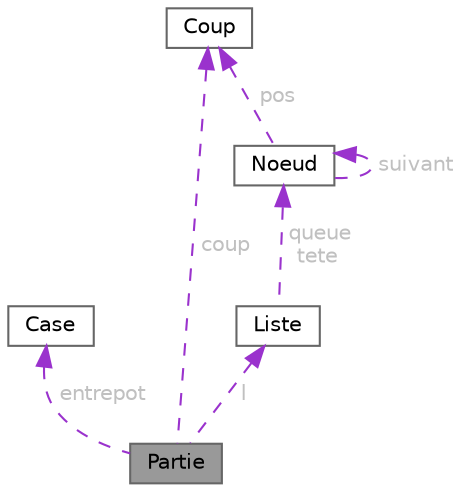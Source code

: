 digraph "Partie"
{
 // LATEX_PDF_SIZE
  bgcolor="transparent";
  edge [fontname=Helvetica,fontsize=10,labelfontname=Helvetica,labelfontsize=10];
  node [fontname=Helvetica,fontsize=10,shape=box,height=0.2,width=0.4];
  Node1 [id="Node000001",label="Partie",height=0.2,width=0.4,color="gray40", fillcolor="grey60", style="filled", fontcolor="black",tooltip="Représente l'état complet d'une partie."];
  Node2 -> Node1 [id="edge1_Node000001_Node000002",dir="back",color="darkorchid3",style="dashed",tooltip=" ",label=" entrepot",fontcolor="grey" ];
  Node2 [id="Node000002",label="Case",height=0.2,width=0.4,color="gray40", fillcolor="white", style="filled",URL="$structCase.html",tooltip="Représente une case de l'entrepôt."];
  Node3 -> Node1 [id="edge2_Node000001_Node000003",dir="back",color="darkorchid3",style="dashed",tooltip=" ",label=" coup",fontcolor="grey" ];
  Node3 [id="Node000003",label="Coup",height=0.2,width=0.4,color="gray40", fillcolor="white", style="filled",URL="$structCoup.html",tooltip="Représente un mouvement ou une action du robot."];
  Node4 -> Node1 [id="edge3_Node000001_Node000004",dir="back",color="darkorchid3",style="dashed",tooltip=" ",label=" l",fontcolor="grey" ];
  Node4 [id="Node000004",label="Liste",height=0.2,width=0.4,color="gray40", fillcolor="white", style="filled",URL="$structListe.html",tooltip="Représente une liste chaînée."];
  Node5 -> Node4 [id="edge4_Node000004_Node000005",dir="back",color="darkorchid3",style="dashed",tooltip=" ",label=" queue\ntete",fontcolor="grey" ];
  Node5 [id="Node000005",label="Noeud",height=0.2,width=0.4,color="gray40", fillcolor="white", style="filled",URL="$structNoeud.html",tooltip="Maillon d'une liste chaînée."];
  Node3 -> Node5 [id="edge5_Node000005_Node000003",dir="back",color="darkorchid3",style="dashed",tooltip=" ",label=" pos",fontcolor="grey" ];
  Node5 -> Node5 [id="edge6_Node000005_Node000005",dir="back",color="darkorchid3",style="dashed",tooltip=" ",label=" suivant",fontcolor="grey" ];
}
